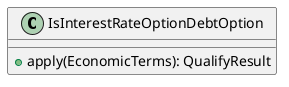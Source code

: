 @startuml

    class IsInterestRateOptionDebtOption [[IsInterestRateOptionDebtOption.html]] {
        +apply(EconomicTerms): QualifyResult
    }

@enduml
